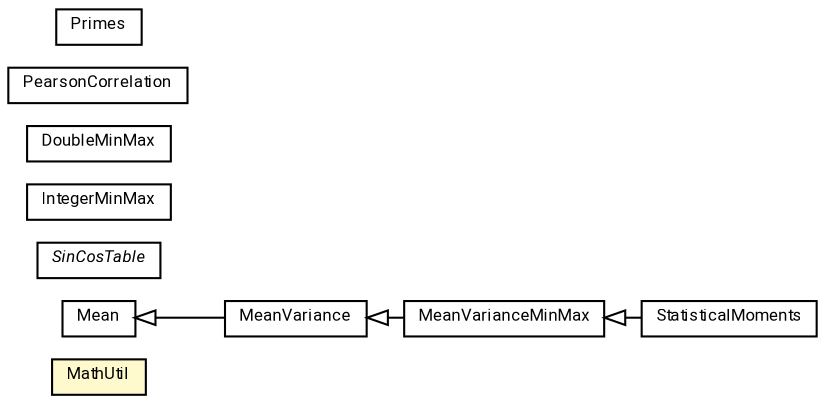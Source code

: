 #!/usr/local/bin/dot
#
# Class diagram 
# Generated by UMLGraph version R5_7_2-60-g0e99a6 (http://www.spinellis.gr/umlgraph/)
#

digraph G {
	graph [fontnames="svg"]
	edge [fontname="Roboto",fontsize=7,labelfontname="Roboto",labelfontsize=7,color="black"];
	node [fontname="Roboto",fontcolor="black",fontsize=8,shape=plaintext,margin=0,width=0,height=0];
	nodesep=0.15;
	ranksep=0.25;
	rankdir=LR;
	// de.lmu.ifi.dbs.elki.math.MathUtil
	c452340 [label=<<table title="de.lmu.ifi.dbs.elki.math.MathUtil" border="0" cellborder="1" cellspacing="0" cellpadding="2" bgcolor="LemonChiffon" href="MathUtil.html" target="_parent">
		<tr><td><table border="0" cellspacing="0" cellpadding="1">
		<tr><td align="center" balign="center"> <font face="Roboto">MathUtil</font> </td></tr>
		</table></td></tr>
		</table>>, URL="MathUtil.html"];
	// de.lmu.ifi.dbs.elki.math.Mean
	c452341 [label=<<table title="de.lmu.ifi.dbs.elki.math.Mean" border="0" cellborder="1" cellspacing="0" cellpadding="2" href="Mean.html" target="_parent">
		<tr><td><table border="0" cellspacing="0" cellpadding="1">
		<tr><td align="center" balign="center"> <font face="Roboto">Mean</font> </td></tr>
		</table></td></tr>
		</table>>, URL="Mean.html"];
	// de.lmu.ifi.dbs.elki.math.SinCosTable
	c452342 [label=<<table title="de.lmu.ifi.dbs.elki.math.SinCosTable" border="0" cellborder="1" cellspacing="0" cellpadding="2" href="SinCosTable.html" target="_parent">
		<tr><td><table border="0" cellspacing="0" cellpadding="1">
		<tr><td align="center" balign="center"> <font face="Roboto"><i>SinCosTable</i></font> </td></tr>
		</table></td></tr>
		</table>>, URL="SinCosTable.html"];
	// de.lmu.ifi.dbs.elki.math.MeanVarianceMinMax
	c452346 [label=<<table title="de.lmu.ifi.dbs.elki.math.MeanVarianceMinMax" border="0" cellborder="1" cellspacing="0" cellpadding="2" href="MeanVarianceMinMax.html" target="_parent">
		<tr><td><table border="0" cellspacing="0" cellpadding="1">
		<tr><td align="center" balign="center"> <font face="Roboto">MeanVarianceMinMax</font> </td></tr>
		</table></td></tr>
		</table>>, URL="MeanVarianceMinMax.html"];
	// de.lmu.ifi.dbs.elki.math.IntegerMinMax
	c452347 [label=<<table title="de.lmu.ifi.dbs.elki.math.IntegerMinMax" border="0" cellborder="1" cellspacing="0" cellpadding="2" href="IntegerMinMax.html" target="_parent">
		<tr><td><table border="0" cellspacing="0" cellpadding="1">
		<tr><td align="center" balign="center"> <font face="Roboto">IntegerMinMax</font> </td></tr>
		</table></td></tr>
		</table>>, URL="IntegerMinMax.html"];
	// de.lmu.ifi.dbs.elki.math.StatisticalMoments
	c452348 [label=<<table title="de.lmu.ifi.dbs.elki.math.StatisticalMoments" border="0" cellborder="1" cellspacing="0" cellpadding="2" href="StatisticalMoments.html" target="_parent">
		<tr><td><table border="0" cellspacing="0" cellpadding="1">
		<tr><td align="center" balign="center"> <font face="Roboto">StatisticalMoments</font> </td></tr>
		</table></td></tr>
		</table>>, URL="StatisticalMoments.html"];
	// de.lmu.ifi.dbs.elki.math.MeanVariance
	c452349 [label=<<table title="de.lmu.ifi.dbs.elki.math.MeanVariance" border="0" cellborder="1" cellspacing="0" cellpadding="2" href="MeanVariance.html" target="_parent">
		<tr><td><table border="0" cellspacing="0" cellpadding="1">
		<tr><td align="center" balign="center"> <font face="Roboto">MeanVariance</font> </td></tr>
		</table></td></tr>
		</table>>, URL="MeanVariance.html"];
	// de.lmu.ifi.dbs.elki.math.DoubleMinMax
	c452362 [label=<<table title="de.lmu.ifi.dbs.elki.math.DoubleMinMax" border="0" cellborder="1" cellspacing="0" cellpadding="2" href="DoubleMinMax.html" target="_parent">
		<tr><td><table border="0" cellspacing="0" cellpadding="1">
		<tr><td align="center" balign="center"> <font face="Roboto">DoubleMinMax</font> </td></tr>
		</table></td></tr>
		</table>>, URL="DoubleMinMax.html"];
	// de.lmu.ifi.dbs.elki.math.PearsonCorrelation
	c452672 [label=<<table title="de.lmu.ifi.dbs.elki.math.PearsonCorrelation" border="0" cellborder="1" cellspacing="0" cellpadding="2" href="PearsonCorrelation.html" target="_parent">
		<tr><td><table border="0" cellspacing="0" cellpadding="1">
		<tr><td align="center" balign="center"> <font face="Roboto">PearsonCorrelation</font> </td></tr>
		</table></td></tr>
		</table>>, URL="PearsonCorrelation.html"];
	// de.lmu.ifi.dbs.elki.math.Primes
	c452673 [label=<<table title="de.lmu.ifi.dbs.elki.math.Primes" border="0" cellborder="1" cellspacing="0" cellpadding="2" href="Primes.html" target="_parent">
		<tr><td><table border="0" cellspacing="0" cellpadding="1">
		<tr><td align="center" balign="center"> <font face="Roboto">Primes</font> </td></tr>
		</table></td></tr>
		</table>>, URL="Primes.html"];
	// de.lmu.ifi.dbs.elki.math.MeanVarianceMinMax extends de.lmu.ifi.dbs.elki.math.MeanVariance
	c452349 -> c452346 [arrowtail=empty,dir=back,weight=10];
	// de.lmu.ifi.dbs.elki.math.StatisticalMoments extends de.lmu.ifi.dbs.elki.math.MeanVarianceMinMax
	c452346 -> c452348 [arrowtail=empty,dir=back,weight=10];
	// de.lmu.ifi.dbs.elki.math.MeanVariance extends de.lmu.ifi.dbs.elki.math.Mean
	c452341 -> c452349 [arrowtail=empty,dir=back,weight=10];
}

